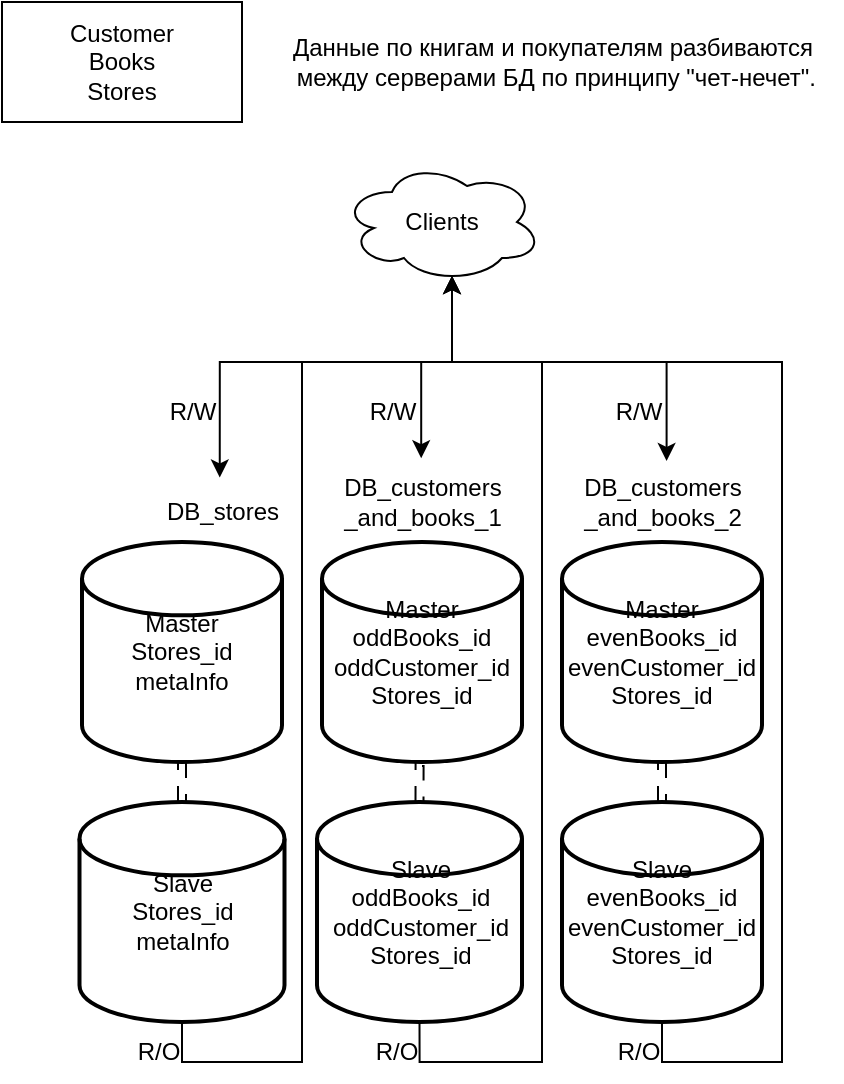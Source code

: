 <mxfile version="20.8.23" type="device"><diagram name="Страница 1" id="gq0CiVJgTJST3OxgQsjK"><mxGraphModel dx="1388" dy="825" grid="1" gridSize="10" guides="1" tooltips="1" connect="1" arrows="1" fold="1" page="1" pageScale="1" pageWidth="827" pageHeight="1169" math="0" shadow="0"><root><mxCell id="0"/><mxCell id="1" parent="0"/><mxCell id="bVAq5hhvytEnUKoD61cl-16" style="edgeStyle=orthogonalEdgeStyle;rounded=0;orthogonalLoop=1;jettySize=auto;html=1;exitX=0.5;exitY=1;exitDx=0;exitDy=0;exitPerimeter=0;entryX=0.5;entryY=0;entryDx=0;entryDy=0;entryPerimeter=0;shape=link;dashed=1;dashPattern=8 8;" edge="1" parent="1" source="bVAq5hhvytEnUKoD61cl-1" target="bVAq5hhvytEnUKoD61cl-15"><mxGeometry relative="1" as="geometry"/></mxCell><mxCell id="bVAq5hhvytEnUKoD61cl-1" value="Master&lt;br&gt;Stores_id&lt;br&gt;metaInfo" style="strokeWidth=2;html=1;shape=mxgraph.flowchart.database;whiteSpace=wrap;" vertex="1" parent="1"><mxGeometry x="40" y="270" width="100" height="110" as="geometry"/></mxCell><mxCell id="bVAq5hhvytEnUKoD61cl-19" style="edgeStyle=orthogonalEdgeStyle;shape=link;rounded=0;orthogonalLoop=1;jettySize=auto;html=1;exitX=0.5;exitY=1;exitDx=0;exitDy=0;exitPerimeter=0;entryX=0.5;entryY=0;entryDx=0;entryDy=0;entryPerimeter=0;dashed=1;dashPattern=8 8;" edge="1" parent="1" source="bVAq5hhvytEnUKoD61cl-3" target="bVAq5hhvytEnUKoD61cl-17"><mxGeometry relative="1" as="geometry"/></mxCell><mxCell id="bVAq5hhvytEnUKoD61cl-3" value="Master&lt;br&gt;oddBooks_id&lt;br&gt;oddCustomer_id&lt;br&gt;Stores_id" style="strokeWidth=2;html=1;shape=mxgraph.flowchart.database;whiteSpace=wrap;" vertex="1" parent="1"><mxGeometry x="160" y="270" width="100" height="110" as="geometry"/></mxCell><mxCell id="bVAq5hhvytEnUKoD61cl-4" value="Customer&lt;br&gt;Books&lt;br&gt;Stores" style="rounded=0;whiteSpace=wrap;html=1;" vertex="1" parent="1"><mxGeometry width="120" height="60" as="geometry"/></mxCell><mxCell id="bVAq5hhvytEnUKoD61cl-5" value="DB_stores" style="text;html=1;align=center;verticalAlign=middle;resizable=0;points=[];autosize=1;strokeColor=none;fillColor=none;" vertex="1" parent="1"><mxGeometry x="70" y="240" width="80" height="30" as="geometry"/></mxCell><mxCell id="bVAq5hhvytEnUKoD61cl-6" value="DB_customers&lt;br&gt;_and_books_1" style="text;html=1;align=center;verticalAlign=middle;resizable=0;points=[];autosize=1;strokeColor=none;fillColor=none;" vertex="1" parent="1"><mxGeometry x="160" y="230" width="100" height="40" as="geometry"/></mxCell><mxCell id="bVAq5hhvytEnUKoD61cl-7" value="DB_customers&lt;br&gt;_and_books_2" style="text;html=1;align=center;verticalAlign=middle;resizable=0;points=[];autosize=1;strokeColor=none;fillColor=none;" vertex="1" parent="1"><mxGeometry x="280" y="230" width="100" height="40" as="geometry"/></mxCell><mxCell id="bVAq5hhvytEnUKoD61cl-20" style="edgeStyle=orthogonalEdgeStyle;shape=link;rounded=0;orthogonalLoop=1;jettySize=auto;html=1;exitX=0.5;exitY=1;exitDx=0;exitDy=0;exitPerimeter=0;entryX=0.5;entryY=0;entryDx=0;entryDy=0;entryPerimeter=0;dashed=1;dashPattern=8 8;" edge="1" parent="1" source="bVAq5hhvytEnUKoD61cl-8" target="bVAq5hhvytEnUKoD61cl-18"><mxGeometry relative="1" as="geometry"/></mxCell><mxCell id="bVAq5hhvytEnUKoD61cl-8" value="Master&lt;br&gt;evenBooks_id&lt;br&gt;evenCustomer_id&lt;br&gt;Stores_id" style="strokeWidth=2;html=1;shape=mxgraph.flowchart.database;whiteSpace=wrap;" vertex="1" parent="1"><mxGeometry x="280" y="270" width="100" height="110" as="geometry"/></mxCell><mxCell id="bVAq5hhvytEnUKoD61cl-10" style="edgeStyle=orthogonalEdgeStyle;rounded=0;orthogonalLoop=1;jettySize=auto;html=1;exitX=0.55;exitY=0.95;exitDx=0;exitDy=0;exitPerimeter=0;entryX=0.496;entryY=-0.047;entryDx=0;entryDy=0;entryPerimeter=0;" edge="1" parent="1" source="bVAq5hhvytEnUKoD61cl-9" target="bVAq5hhvytEnUKoD61cl-6"><mxGeometry relative="1" as="geometry"><Array as="points"><mxPoint x="225" y="180"/><mxPoint x="210" y="180"/></Array></mxGeometry></mxCell><mxCell id="bVAq5hhvytEnUKoD61cl-11" style="edgeStyle=orthogonalEdgeStyle;rounded=0;orthogonalLoop=1;jettySize=auto;html=1;exitX=0.55;exitY=0.95;exitDx=0;exitDy=0;exitPerimeter=0;entryX=0.486;entryY=-0.075;entryDx=0;entryDy=0;entryPerimeter=0;" edge="1" parent="1" source="bVAq5hhvytEnUKoD61cl-9" target="bVAq5hhvytEnUKoD61cl-5"><mxGeometry relative="1" as="geometry"><Array as="points"><mxPoint x="225" y="180"/><mxPoint x="109" y="180"/></Array></mxGeometry></mxCell><mxCell id="bVAq5hhvytEnUKoD61cl-12" style="edgeStyle=orthogonalEdgeStyle;rounded=0;orthogonalLoop=1;jettySize=auto;html=1;exitX=0.55;exitY=0.95;exitDx=0;exitDy=0;exitPerimeter=0;entryX=0.523;entryY=-0.013;entryDx=0;entryDy=0;entryPerimeter=0;" edge="1" parent="1" source="bVAq5hhvytEnUKoD61cl-9" target="bVAq5hhvytEnUKoD61cl-7"><mxGeometry relative="1" as="geometry"><Array as="points"><mxPoint x="225" y="180"/><mxPoint x="332" y="180"/></Array></mxGeometry></mxCell><mxCell id="bVAq5hhvytEnUKoD61cl-21" style="edgeStyle=orthogonalEdgeStyle;rounded=0;orthogonalLoop=1;jettySize=auto;html=1;exitX=0.55;exitY=0.95;exitDx=0;exitDy=0;exitPerimeter=0;entryX=0.5;entryY=1;entryDx=0;entryDy=0;entryPerimeter=0;strokeColor=default;startArrow=classic;startFill=1;endArrow=none;endFill=0;" edge="1" parent="1" source="bVAq5hhvytEnUKoD61cl-9" target="bVAq5hhvytEnUKoD61cl-15"><mxGeometry relative="1" as="geometry"><Array as="points"><mxPoint x="225" y="180"/><mxPoint x="150" y="180"/><mxPoint x="150" y="530"/><mxPoint x="90" y="530"/></Array></mxGeometry></mxCell><mxCell id="bVAq5hhvytEnUKoD61cl-22" style="edgeStyle=orthogonalEdgeStyle;rounded=0;orthogonalLoop=1;jettySize=auto;html=1;exitX=0.55;exitY=0.95;exitDx=0;exitDy=0;exitPerimeter=0;entryX=0.5;entryY=1;entryDx=0;entryDy=0;entryPerimeter=0;strokeColor=default;startArrow=classic;startFill=1;endArrow=none;endFill=0;" edge="1" parent="1" source="bVAq5hhvytEnUKoD61cl-9" target="bVAq5hhvytEnUKoD61cl-17"><mxGeometry relative="1" as="geometry"><Array as="points"><mxPoint x="225" y="180"/><mxPoint x="270" y="180"/><mxPoint x="270" y="530"/><mxPoint x="209" y="530"/></Array></mxGeometry></mxCell><mxCell id="bVAq5hhvytEnUKoD61cl-23" style="edgeStyle=orthogonalEdgeStyle;rounded=0;orthogonalLoop=1;jettySize=auto;html=1;exitX=0.55;exitY=0.95;exitDx=0;exitDy=0;exitPerimeter=0;entryX=0.5;entryY=1;entryDx=0;entryDy=0;entryPerimeter=0;strokeColor=default;startArrow=classic;startFill=1;endArrow=none;endFill=0;" edge="1" parent="1" source="bVAq5hhvytEnUKoD61cl-9" target="bVAq5hhvytEnUKoD61cl-18"><mxGeometry relative="1" as="geometry"><Array as="points"><mxPoint x="225" y="180"/><mxPoint x="390" y="180"/><mxPoint x="390" y="530"/><mxPoint x="330" y="530"/></Array></mxGeometry></mxCell><mxCell id="bVAq5hhvytEnUKoD61cl-9" value="Clients" style="ellipse;shape=cloud;whiteSpace=wrap;html=1;align=center;" vertex="1" parent="1"><mxGeometry x="170" y="80" width="100" height="60" as="geometry"/></mxCell><mxCell id="bVAq5hhvytEnUKoD61cl-14" value="Данные по книгам и покупателям разбиваются&lt;br&gt;&amp;nbsp;между серверами БД по принципу &quot;чет-нечет&quot;." style="text;html=1;align=center;verticalAlign=middle;resizable=0;points=[];autosize=1;strokeColor=none;fillColor=none;" vertex="1" parent="1"><mxGeometry x="130" y="10" width="290" height="40" as="geometry"/></mxCell><mxCell id="bVAq5hhvytEnUKoD61cl-15" value="Slave&lt;br&gt;Stores_id&lt;br&gt;metaInfo" style="strokeWidth=2;html=1;shape=mxgraph.flowchart.database;whiteSpace=wrap;" vertex="1" parent="1"><mxGeometry x="38.75" y="400" width="102.5" height="110" as="geometry"/></mxCell><mxCell id="bVAq5hhvytEnUKoD61cl-17" value="Slave&lt;br&gt;oddBooks_id&lt;br&gt;oddCustomer_id&lt;br&gt;Stores_id" style="strokeWidth=2;html=1;shape=mxgraph.flowchart.database;whiteSpace=wrap;" vertex="1" parent="1"><mxGeometry x="157.5" y="400" width="102.5" height="110" as="geometry"/></mxCell><mxCell id="bVAq5hhvytEnUKoD61cl-18" value="Slave&lt;br&gt;evenBooks_id&lt;br&gt;evenCustomer_id&lt;br&gt;Stores_id" style="strokeWidth=2;html=1;shape=mxgraph.flowchart.database;whiteSpace=wrap;" vertex="1" parent="1"><mxGeometry x="280" y="400" width="100" height="110" as="geometry"/></mxCell><mxCell id="bVAq5hhvytEnUKoD61cl-24" value="R/W" style="text;html=1;align=center;verticalAlign=middle;resizable=0;points=[];autosize=1;strokeColor=none;fillColor=none;" vertex="1" parent="1"><mxGeometry x="70" y="190" width="50" height="30" as="geometry"/></mxCell><mxCell id="bVAq5hhvytEnUKoD61cl-25" value="R/W" style="text;html=1;align=center;verticalAlign=middle;resizable=0;points=[];autosize=1;strokeColor=none;fillColor=none;" vertex="1" parent="1"><mxGeometry x="170" y="190" width="50" height="30" as="geometry"/></mxCell><mxCell id="bVAq5hhvytEnUKoD61cl-26" value="R/W" style="text;html=1;align=center;verticalAlign=middle;resizable=0;points=[];autosize=1;strokeColor=none;fillColor=none;" vertex="1" parent="1"><mxGeometry x="293" y="190" width="50" height="30" as="geometry"/></mxCell><mxCell id="bVAq5hhvytEnUKoD61cl-27" value="R/O" style="text;html=1;align=center;verticalAlign=middle;resizable=0;points=[];autosize=1;strokeColor=none;fillColor=none;" vertex="1" parent="1"><mxGeometry x="298" y="510" width="40" height="30" as="geometry"/></mxCell><mxCell id="bVAq5hhvytEnUKoD61cl-28" value="R/O" style="text;html=1;align=center;verticalAlign=middle;resizable=0;points=[];autosize=1;strokeColor=none;fillColor=none;" vertex="1" parent="1"><mxGeometry x="177" y="510" width="40" height="30" as="geometry"/></mxCell><mxCell id="bVAq5hhvytEnUKoD61cl-29" value="R/O" style="text;html=1;align=center;verticalAlign=middle;resizable=0;points=[];autosize=1;strokeColor=none;fillColor=none;" vertex="1" parent="1"><mxGeometry x="58" y="510" width="40" height="30" as="geometry"/></mxCell></root></mxGraphModel></diagram></mxfile>